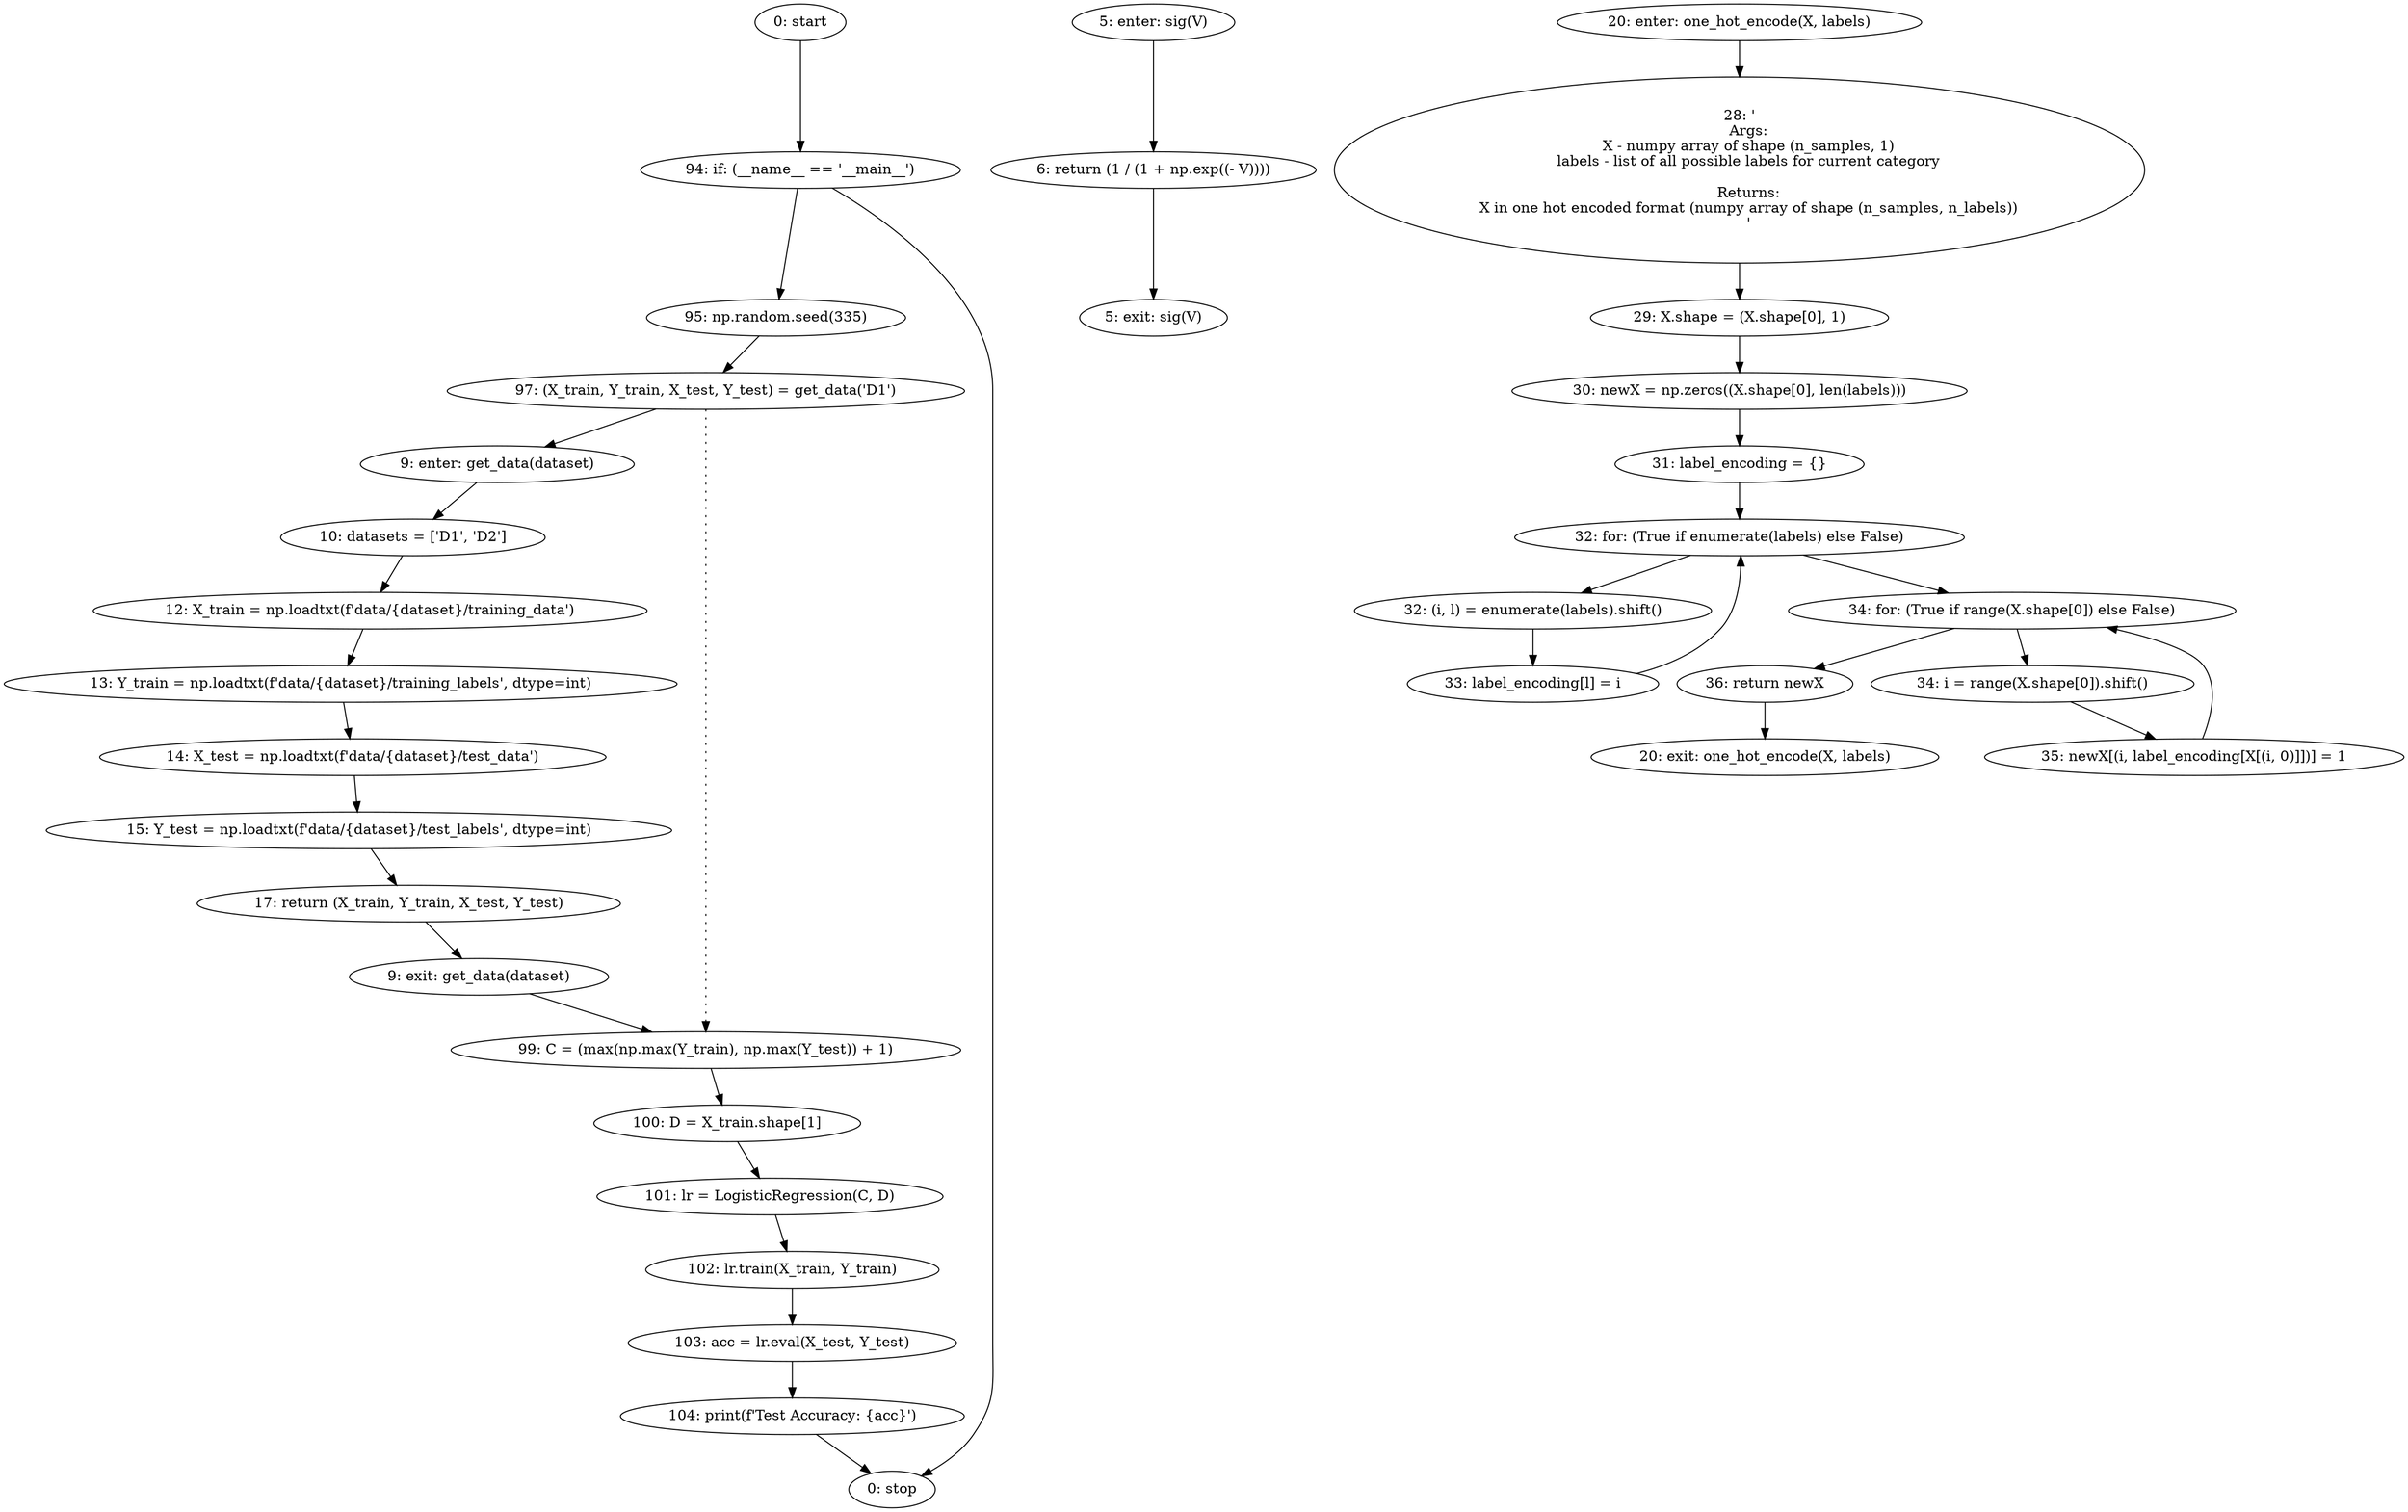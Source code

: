 strict digraph "" {
	node [label="\N"];
	0	 [label="0: start"];
	25	 [label="94: if: (__name__ == '__main__')"];
	0 -> 25;
	26	 [label="95: np.random.seed(335)"];
	25 -> 26;
	34	 [label="0: stop"];
	25 -> 34;
	1	 [label="5: enter: sig(V)"];
	3	 [label="6: return (1 / (1 + np.exp((- V))))"];
	1 -> 3;
	2	 [label="5: exit: sig(V)"];
	3 -> 2;
	4	 [label="9: enter: get_data(dataset)"];
	6	 [label="10: datasets = ['D1', 'D2']"];
	4 -> 6;
	7	 [label="12: X_train = np.loadtxt(f'data/{dataset}/training_data')"];
	6 -> 7;
	27	 [label="97: (X_train, Y_train, X_test, Y_test) = get_data('D1')"];
	27 -> 4;
	28	 [label="99: C = (max(np.max(Y_train), np.max(Y_test)) + 1)"];
	27 -> 28	 [style=dotted,
		weight=100];
	29	 [label="100: D = X_train.shape[1]"];
	28 -> 29;
	5	 [label="9: exit: get_data(dataset)"];
	5 -> 28;
	11	 [label="17: return (X_train, Y_train, X_test, Y_test)"];
	11 -> 5;
	8	 [label="13: Y_train = np.loadtxt(f'data/{dataset}/training_labels', dtype=int)"];
	7 -> 8;
	9	 [label="14: X_test = np.loadtxt(f'data/{dataset}/test_data')"];
	8 -> 9;
	10	 [label="15: Y_test = np.loadtxt(f'data/{dataset}/test_labels', dtype=int)"];
	9 -> 10;
	10 -> 11;
	12	 [label="20: enter: one_hot_encode(X, labels)"];
	14	 [label="28: '\n    Args:\n    X - numpy array of shape (n_samples, 1)\n    labels - list of all possible labels for current category\n\n    \
Returns:\n    X in one hot encoded format (numpy array of shape (n_samples, n_labels))\n    '"];
	12 -> 14;
	15	 [label="29: X.shape = (X.shape[0], 1)"];
	14 -> 15;
	13	 [label="20: exit: one_hot_encode(X, labels)"];
	24	 [label="36: return newX"];
	24 -> 13;
	16	 [label="30: newX = np.zeros((X.shape[0], len(labels)))"];
	15 -> 16;
	17	 [label="31: label_encoding = {}"];
	16 -> 17;
	18	 [label="32: for: (True if enumerate(labels) else False)"];
	17 -> 18;
	19	 [label="32: (i, l) = enumerate(labels).shift()"];
	18 -> 19;
	21	 [label="34: for: (True if range(X.shape[0]) else False)"];
	18 -> 21;
	20	 [label="33: label_encoding[l] = i"];
	19 -> 20;
	21 -> 24;
	22	 [label="34: i = range(X.shape[0]).shift()"];
	21 -> 22;
	20 -> 18;
	23	 [label="35: newX[(i, label_encoding[X[(i, 0)]])] = 1"];
	22 -> 23;
	23 -> 21;
	26 -> 27;
	30	 [label="101: lr = LogisticRegression(C, D)"];
	29 -> 30;
	31	 [label="102: lr.train(X_train, Y_train)"];
	30 -> 31;
	32	 [label="103: acc = lr.eval(X_test, Y_test)"];
	31 -> 32;
	33	 [label="104: print(f'Test Accuracy: {acc}')"];
	32 -> 33;
	33 -> 34;
}

